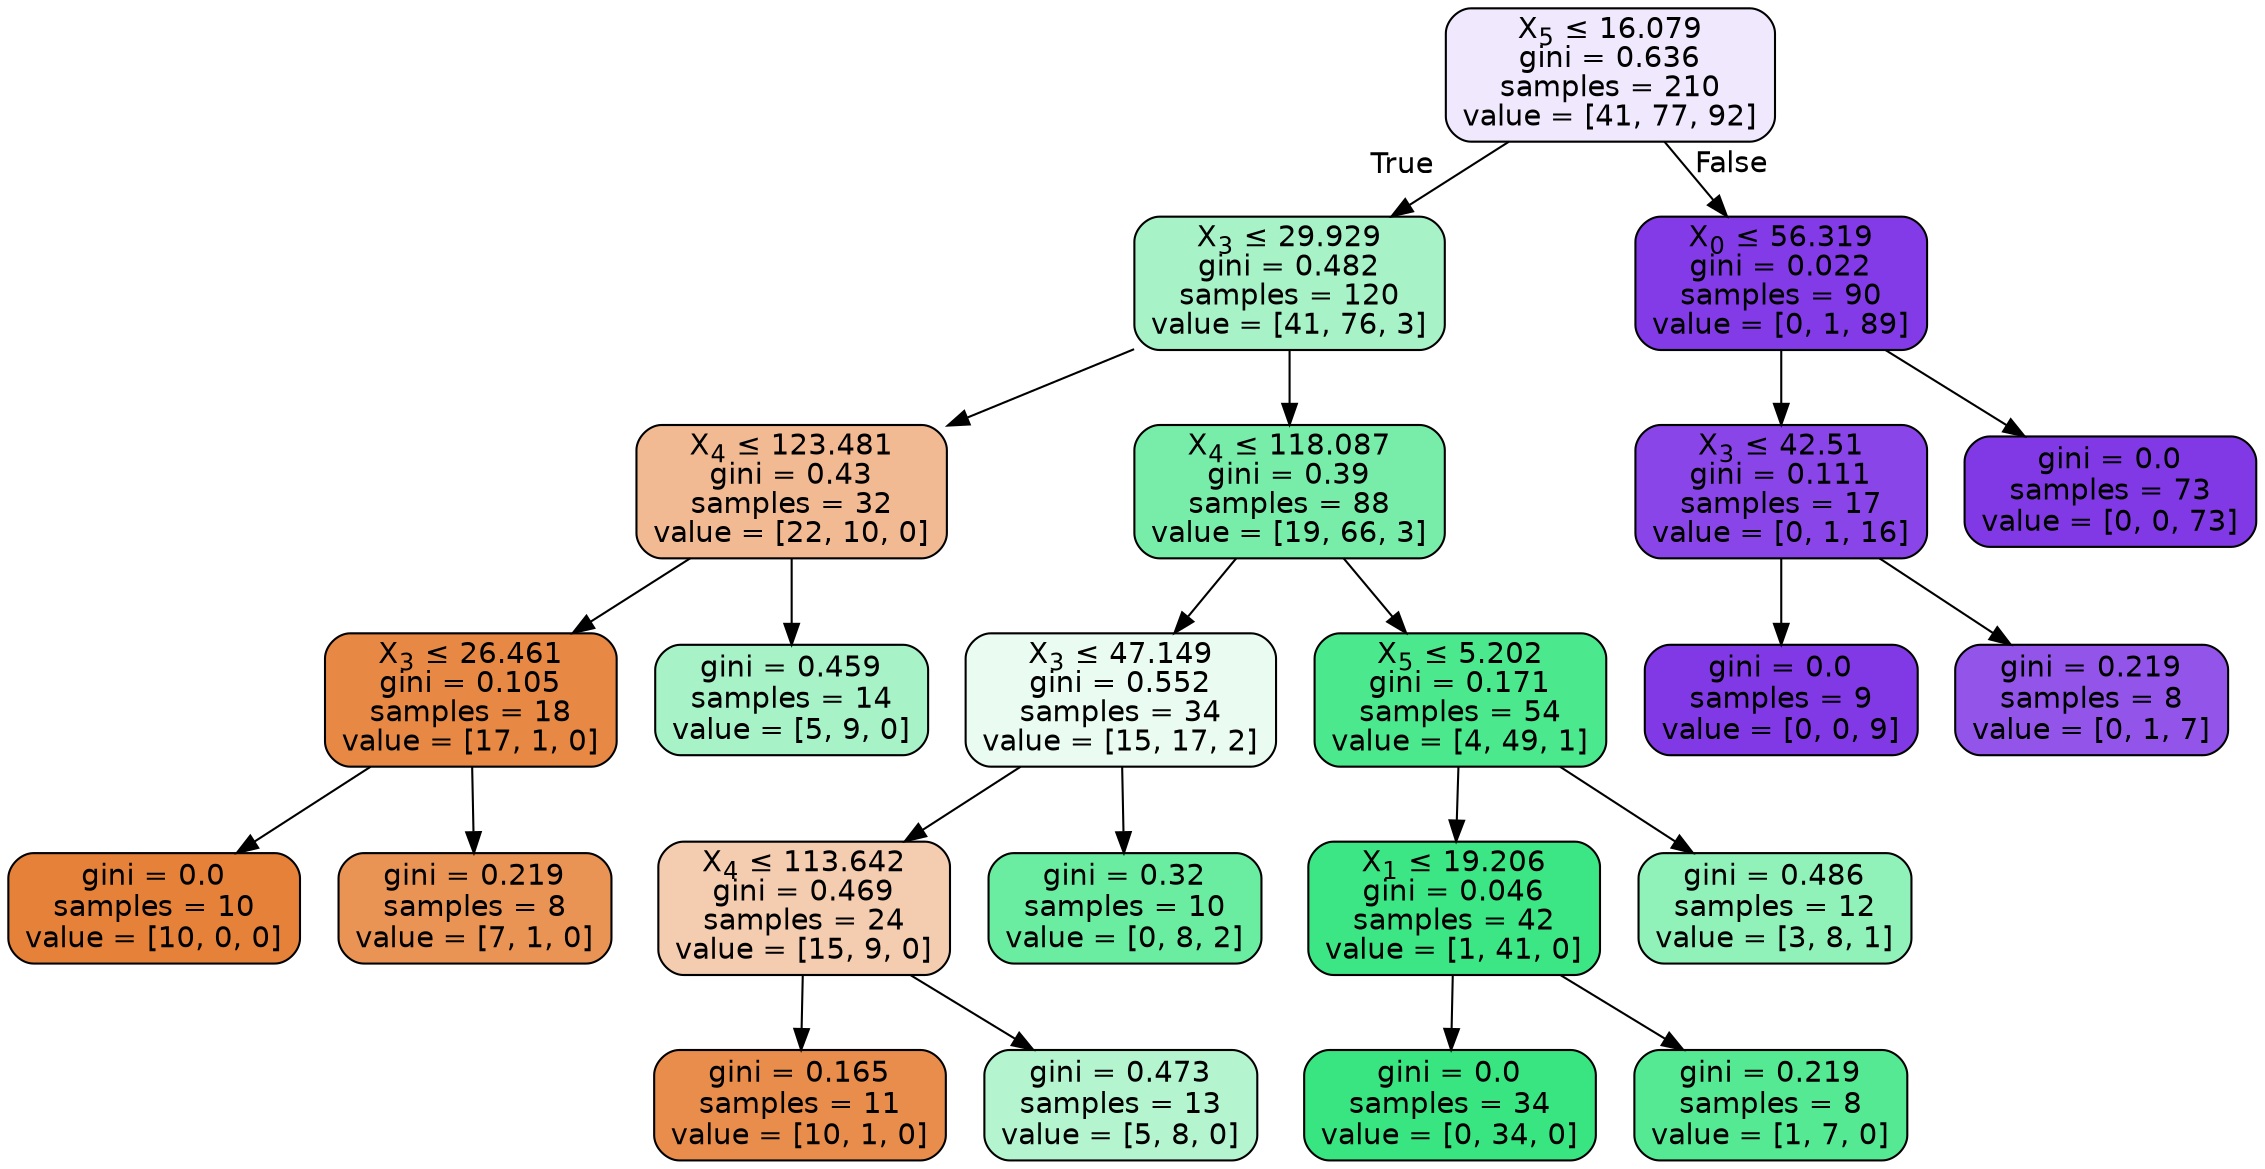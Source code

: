digraph Tree {
node [shape=box, style="filled, rounded", color="black", fontname=helvetica] ;
edge [fontname=helvetica] ;
0 [label=<X<SUB>5</SUB> &le; 16.079<br/>gini = 0.636<br/>samples = 210<br/>value = [41, 77, 92]>, fillcolor="#8139e51d"] ;
1 [label=<X<SUB>3</SUB> &le; 29.929<br/>gini = 0.482<br/>samples = 120<br/>value = [41, 76, 3]>, fillcolor="#39e58171"] ;
0 -> 1 [labeldistance=2.5, labelangle=45, headlabel="True"] ;
2 [label=<X<SUB>4</SUB> &le; 123.481<br/>gini = 0.43<br/>samples = 32<br/>value = [22, 10, 0]>, fillcolor="#e581398b"] ;
1 -> 2 ;
3 [label=<X<SUB>3</SUB> &le; 26.461<br/>gini = 0.105<br/>samples = 18<br/>value = [17, 1, 0]>, fillcolor="#e58139f0"] ;
2 -> 3 ;
4 [label=<gini = 0.0<br/>samples = 10<br/>value = [10, 0, 0]>, fillcolor="#e58139ff"] ;
3 -> 4 ;
5 [label=<gini = 0.219<br/>samples = 8<br/>value = [7, 1, 0]>, fillcolor="#e58139db"] ;
3 -> 5 ;
6 [label=<gini = 0.459<br/>samples = 14<br/>value = [5, 9, 0]>, fillcolor="#39e58171"] ;
2 -> 6 ;
7 [label=<X<SUB>4</SUB> &le; 118.087<br/>gini = 0.39<br/>samples = 88<br/>value = [19, 66, 3]>, fillcolor="#39e581ae"] ;
1 -> 7 ;
8 [label=<X<SUB>3</SUB> &le; 47.149<br/>gini = 0.552<br/>samples = 34<br/>value = [15, 17, 2]>, fillcolor="#39e5811b"] ;
7 -> 8 ;
9 [label=<X<SUB>4</SUB> &le; 113.642<br/>gini = 0.469<br/>samples = 24<br/>value = [15, 9, 0]>, fillcolor="#e5813966"] ;
8 -> 9 ;
10 [label=<gini = 0.165<br/>samples = 11<br/>value = [10, 1, 0]>, fillcolor="#e58139e6"] ;
9 -> 10 ;
11 [label=<gini = 0.473<br/>samples = 13<br/>value = [5, 8, 0]>, fillcolor="#39e58160"] ;
9 -> 11 ;
12 [label=<gini = 0.32<br/>samples = 10<br/>value = [0, 8, 2]>, fillcolor="#39e581bf"] ;
8 -> 12 ;
13 [label=<X<SUB>5</SUB> &le; 5.202<br/>gini = 0.171<br/>samples = 54<br/>value = [4, 49, 1]>, fillcolor="#39e581e6"] ;
7 -> 13 ;
14 [label=<X<SUB>1</SUB> &le; 19.206<br/>gini = 0.046<br/>samples = 42<br/>value = [1, 41, 0]>, fillcolor="#39e581f9"] ;
13 -> 14 ;
15 [label=<gini = 0.0<br/>samples = 34<br/>value = [0, 34, 0]>, fillcolor="#39e581ff"] ;
14 -> 15 ;
16 [label=<gini = 0.219<br/>samples = 8<br/>value = [1, 7, 0]>, fillcolor="#39e581db"] ;
14 -> 16 ;
17 [label=<gini = 0.486<br/>samples = 12<br/>value = [3, 8, 1]>, fillcolor="#39e5818e"] ;
13 -> 17 ;
18 [label=<X<SUB>0</SUB> &le; 56.319<br/>gini = 0.022<br/>samples = 90<br/>value = [0, 1, 89]>, fillcolor="#8139e5fc"] ;
0 -> 18 [labeldistance=2.5, labelangle=-45, headlabel="False"] ;
19 [label=<X<SUB>3</SUB> &le; 42.51<br/>gini = 0.111<br/>samples = 17<br/>value = [0, 1, 16]>, fillcolor="#8139e5ef"] ;
18 -> 19 ;
20 [label=<gini = 0.0<br/>samples = 9<br/>value = [0, 0, 9]>, fillcolor="#8139e5ff"] ;
19 -> 20 ;
21 [label=<gini = 0.219<br/>samples = 8<br/>value = [0, 1, 7]>, fillcolor="#8139e5db"] ;
19 -> 21 ;
22 [label=<gini = 0.0<br/>samples = 73<br/>value = [0, 0, 73]>, fillcolor="#8139e5ff"] ;
18 -> 22 ;
}